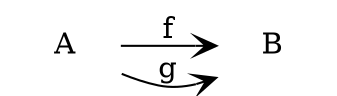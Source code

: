 digraph {
  rankdir=LR;
  node[shape=plaintext];
  edge[arrowhead=vee, arrowtail=vee];
  A -> B [label=f];
  A -> B [label=g];
}
